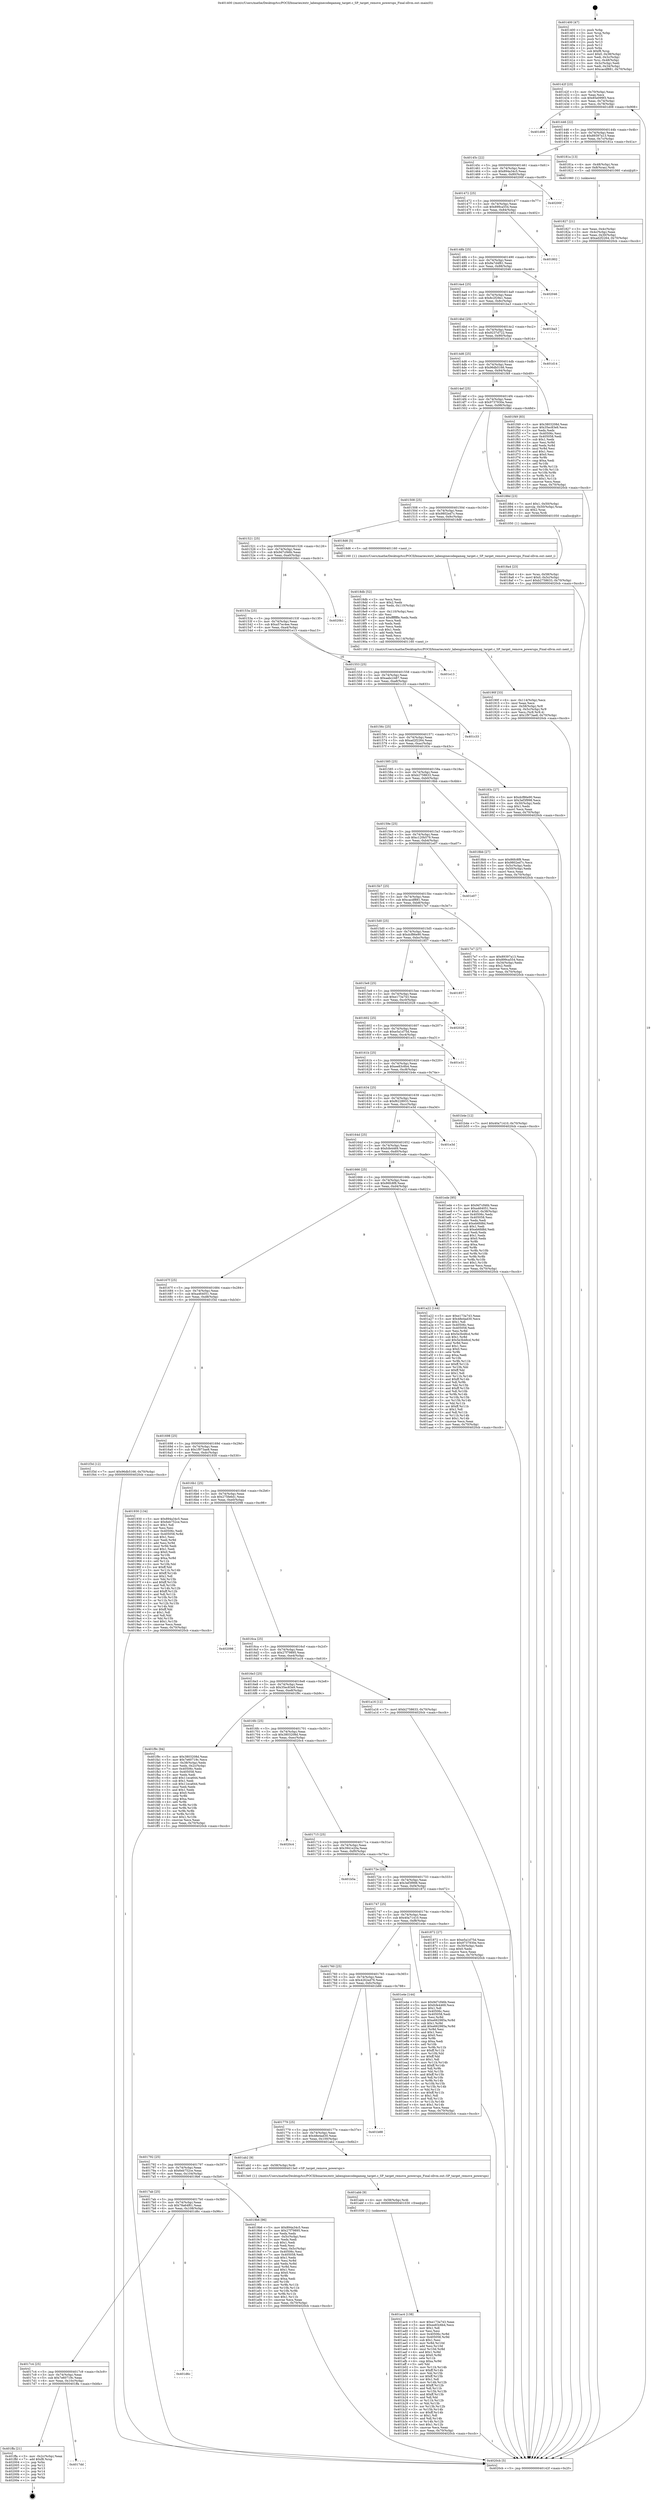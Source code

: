 digraph "0x401400" {
  label = "0x401400 (/mnt/c/Users/mathe/Desktop/tcc/POCII/binaries/extr_labenginecodegameg_target.c_SP_target_remove_powerups_Final-ollvm.out::main(0))"
  labelloc = "t"
  node[shape=record]

  Entry [label="",width=0.3,height=0.3,shape=circle,fillcolor=black,style=filled]
  "0x40142f" [label="{
     0x40142f [23]\l
     | [instrs]\l
     &nbsp;&nbsp;0x40142f \<+3\>: mov -0x70(%rbp),%eax\l
     &nbsp;&nbsp;0x401432 \<+2\>: mov %eax,%ecx\l
     &nbsp;&nbsp;0x401434 \<+6\>: sub $0x85e099f3,%ecx\l
     &nbsp;&nbsp;0x40143a \<+3\>: mov %eax,-0x74(%rbp)\l
     &nbsp;&nbsp;0x40143d \<+3\>: mov %ecx,-0x78(%rbp)\l
     &nbsp;&nbsp;0x401440 \<+6\>: je 0000000000401d08 \<main+0x908\>\l
  }"]
  "0x401d08" [label="{
     0x401d08\l
  }", style=dashed]
  "0x401446" [label="{
     0x401446 [22]\l
     | [instrs]\l
     &nbsp;&nbsp;0x401446 \<+5\>: jmp 000000000040144b \<main+0x4b\>\l
     &nbsp;&nbsp;0x40144b \<+3\>: mov -0x74(%rbp),%eax\l
     &nbsp;&nbsp;0x40144e \<+5\>: sub $0x89397a13,%eax\l
     &nbsp;&nbsp;0x401453 \<+3\>: mov %eax,-0x7c(%rbp)\l
     &nbsp;&nbsp;0x401456 \<+6\>: je 000000000040181a \<main+0x41a\>\l
  }"]
  Exit [label="",width=0.3,height=0.3,shape=circle,fillcolor=black,style=filled,peripheries=2]
  "0x40181a" [label="{
     0x40181a [13]\l
     | [instrs]\l
     &nbsp;&nbsp;0x40181a \<+4\>: mov -0x48(%rbp),%rax\l
     &nbsp;&nbsp;0x40181e \<+4\>: mov 0x8(%rax),%rdi\l
     &nbsp;&nbsp;0x401822 \<+5\>: call 0000000000401060 \<atoi@plt\>\l
     | [calls]\l
     &nbsp;&nbsp;0x401060 \{1\} (unknown)\l
  }"]
  "0x40145c" [label="{
     0x40145c [22]\l
     | [instrs]\l
     &nbsp;&nbsp;0x40145c \<+5\>: jmp 0000000000401461 \<main+0x61\>\l
     &nbsp;&nbsp;0x401461 \<+3\>: mov -0x74(%rbp),%eax\l
     &nbsp;&nbsp;0x401464 \<+5\>: sub $0x894a34c5,%eax\l
     &nbsp;&nbsp;0x401469 \<+3\>: mov %eax,-0x80(%rbp)\l
     &nbsp;&nbsp;0x40146c \<+6\>: je 000000000040200f \<main+0xc0f\>\l
  }"]
  "0x4017dd" [label="{
     0x4017dd\l
  }", style=dashed]
  "0x40200f" [label="{
     0x40200f\l
  }", style=dashed]
  "0x401472" [label="{
     0x401472 [25]\l
     | [instrs]\l
     &nbsp;&nbsp;0x401472 \<+5\>: jmp 0000000000401477 \<main+0x77\>\l
     &nbsp;&nbsp;0x401477 \<+3\>: mov -0x74(%rbp),%eax\l
     &nbsp;&nbsp;0x40147a \<+5\>: sub $0x899ca554,%eax\l
     &nbsp;&nbsp;0x40147f \<+6\>: mov %eax,-0x84(%rbp)\l
     &nbsp;&nbsp;0x401485 \<+6\>: je 0000000000401802 \<main+0x402\>\l
  }"]
  "0x401ffa" [label="{
     0x401ffa [21]\l
     | [instrs]\l
     &nbsp;&nbsp;0x401ffa \<+3\>: mov -0x2c(%rbp),%eax\l
     &nbsp;&nbsp;0x401ffd \<+7\>: add $0xf8,%rsp\l
     &nbsp;&nbsp;0x402004 \<+1\>: pop %rbx\l
     &nbsp;&nbsp;0x402005 \<+2\>: pop %r12\l
     &nbsp;&nbsp;0x402007 \<+2\>: pop %r13\l
     &nbsp;&nbsp;0x402009 \<+2\>: pop %r14\l
     &nbsp;&nbsp;0x40200b \<+2\>: pop %r15\l
     &nbsp;&nbsp;0x40200d \<+1\>: pop %rbp\l
     &nbsp;&nbsp;0x40200e \<+1\>: ret\l
  }"]
  "0x401802" [label="{
     0x401802\l
  }", style=dashed]
  "0x40148b" [label="{
     0x40148b [25]\l
     | [instrs]\l
     &nbsp;&nbsp;0x40148b \<+5\>: jmp 0000000000401490 \<main+0x90\>\l
     &nbsp;&nbsp;0x401490 \<+3\>: mov -0x74(%rbp),%eax\l
     &nbsp;&nbsp;0x401493 \<+5\>: sub $0x8a7d4f61,%eax\l
     &nbsp;&nbsp;0x401498 \<+6\>: mov %eax,-0x88(%rbp)\l
     &nbsp;&nbsp;0x40149e \<+6\>: je 0000000000402046 \<main+0xc46\>\l
  }"]
  "0x4017c4" [label="{
     0x4017c4 [25]\l
     | [instrs]\l
     &nbsp;&nbsp;0x4017c4 \<+5\>: jmp 00000000004017c9 \<main+0x3c9\>\l
     &nbsp;&nbsp;0x4017c9 \<+3\>: mov -0x74(%rbp),%eax\l
     &nbsp;&nbsp;0x4017cc \<+5\>: sub $0x7e60719c,%eax\l
     &nbsp;&nbsp;0x4017d1 \<+6\>: mov %eax,-0x10c(%rbp)\l
     &nbsp;&nbsp;0x4017d7 \<+6\>: je 0000000000401ffa \<main+0xbfa\>\l
  }"]
  "0x402046" [label="{
     0x402046\l
  }", style=dashed]
  "0x4014a4" [label="{
     0x4014a4 [25]\l
     | [instrs]\l
     &nbsp;&nbsp;0x4014a4 \<+5\>: jmp 00000000004014a9 \<main+0xa9\>\l
     &nbsp;&nbsp;0x4014a9 \<+3\>: mov -0x74(%rbp),%eax\l
     &nbsp;&nbsp;0x4014ac \<+5\>: sub $0x8c2f29e1,%eax\l
     &nbsp;&nbsp;0x4014b1 \<+6\>: mov %eax,-0x8c(%rbp)\l
     &nbsp;&nbsp;0x4014b7 \<+6\>: je 0000000000401ba3 \<main+0x7a3\>\l
  }"]
  "0x401d6c" [label="{
     0x401d6c\l
  }", style=dashed]
  "0x401ba3" [label="{
     0x401ba3\l
  }", style=dashed]
  "0x4014bd" [label="{
     0x4014bd [25]\l
     | [instrs]\l
     &nbsp;&nbsp;0x4014bd \<+5\>: jmp 00000000004014c2 \<main+0xc2\>\l
     &nbsp;&nbsp;0x4014c2 \<+3\>: mov -0x74(%rbp),%eax\l
     &nbsp;&nbsp;0x4014c5 \<+5\>: sub $0x9237d722,%eax\l
     &nbsp;&nbsp;0x4014ca \<+6\>: mov %eax,-0x90(%rbp)\l
     &nbsp;&nbsp;0x4014d0 \<+6\>: je 0000000000401d14 \<main+0x914\>\l
  }"]
  "0x401ac4" [label="{
     0x401ac4 [138]\l
     | [instrs]\l
     &nbsp;&nbsp;0x401ac4 \<+5\>: mov $0xe173a743,%eax\l
     &nbsp;&nbsp;0x401ac9 \<+5\>: mov $0xee83c6b4,%ecx\l
     &nbsp;&nbsp;0x401ace \<+2\>: mov $0x1,%dl\l
     &nbsp;&nbsp;0x401ad0 \<+2\>: xor %esi,%esi\l
     &nbsp;&nbsp;0x401ad2 \<+8\>: mov 0x40506c,%r8d\l
     &nbsp;&nbsp;0x401ada \<+8\>: mov 0x405058,%r9d\l
     &nbsp;&nbsp;0x401ae2 \<+3\>: sub $0x1,%esi\l
     &nbsp;&nbsp;0x401ae5 \<+3\>: mov %r8d,%r10d\l
     &nbsp;&nbsp;0x401ae8 \<+3\>: add %esi,%r10d\l
     &nbsp;&nbsp;0x401aeb \<+4\>: imul %r10d,%r8d\l
     &nbsp;&nbsp;0x401aef \<+4\>: and $0x1,%r8d\l
     &nbsp;&nbsp;0x401af3 \<+4\>: cmp $0x0,%r8d\l
     &nbsp;&nbsp;0x401af7 \<+4\>: sete %r11b\l
     &nbsp;&nbsp;0x401afb \<+4\>: cmp $0xa,%r9d\l
     &nbsp;&nbsp;0x401aff \<+3\>: setl %bl\l
     &nbsp;&nbsp;0x401b02 \<+3\>: mov %r11b,%r14b\l
     &nbsp;&nbsp;0x401b05 \<+4\>: xor $0xff,%r14b\l
     &nbsp;&nbsp;0x401b09 \<+3\>: mov %bl,%r15b\l
     &nbsp;&nbsp;0x401b0c \<+4\>: xor $0xff,%r15b\l
     &nbsp;&nbsp;0x401b10 \<+3\>: xor $0x1,%dl\l
     &nbsp;&nbsp;0x401b13 \<+3\>: mov %r14b,%r12b\l
     &nbsp;&nbsp;0x401b16 \<+4\>: and $0xff,%r12b\l
     &nbsp;&nbsp;0x401b1a \<+3\>: and %dl,%r11b\l
     &nbsp;&nbsp;0x401b1d \<+3\>: mov %r15b,%r13b\l
     &nbsp;&nbsp;0x401b20 \<+4\>: and $0xff,%r13b\l
     &nbsp;&nbsp;0x401b24 \<+2\>: and %dl,%bl\l
     &nbsp;&nbsp;0x401b26 \<+3\>: or %r11b,%r12b\l
     &nbsp;&nbsp;0x401b29 \<+3\>: or %bl,%r13b\l
     &nbsp;&nbsp;0x401b2c \<+3\>: xor %r13b,%r12b\l
     &nbsp;&nbsp;0x401b2f \<+3\>: or %r15b,%r14b\l
     &nbsp;&nbsp;0x401b32 \<+4\>: xor $0xff,%r14b\l
     &nbsp;&nbsp;0x401b36 \<+3\>: or $0x1,%dl\l
     &nbsp;&nbsp;0x401b39 \<+3\>: and %dl,%r14b\l
     &nbsp;&nbsp;0x401b3c \<+3\>: or %r14b,%r12b\l
     &nbsp;&nbsp;0x401b3f \<+4\>: test $0x1,%r12b\l
     &nbsp;&nbsp;0x401b43 \<+3\>: cmovne %ecx,%eax\l
     &nbsp;&nbsp;0x401b46 \<+3\>: mov %eax,-0x70(%rbp)\l
     &nbsp;&nbsp;0x401b49 \<+5\>: jmp 00000000004020cb \<main+0xccb\>\l
  }"]
  "0x401d14" [label="{
     0x401d14\l
  }", style=dashed]
  "0x4014d6" [label="{
     0x4014d6 [25]\l
     | [instrs]\l
     &nbsp;&nbsp;0x4014d6 \<+5\>: jmp 00000000004014db \<main+0xdb\>\l
     &nbsp;&nbsp;0x4014db \<+3\>: mov -0x74(%rbp),%eax\l
     &nbsp;&nbsp;0x4014de \<+5\>: sub $0x96db5166,%eax\l
     &nbsp;&nbsp;0x4014e3 \<+6\>: mov %eax,-0x94(%rbp)\l
     &nbsp;&nbsp;0x4014e9 \<+6\>: je 0000000000401f49 \<main+0xb49\>\l
  }"]
  "0x401abb" [label="{
     0x401abb [9]\l
     | [instrs]\l
     &nbsp;&nbsp;0x401abb \<+4\>: mov -0x58(%rbp),%rdi\l
     &nbsp;&nbsp;0x401abf \<+5\>: call 0000000000401030 \<free@plt\>\l
     | [calls]\l
     &nbsp;&nbsp;0x401030 \{1\} (unknown)\l
  }"]
  "0x401f49" [label="{
     0x401f49 [83]\l
     | [instrs]\l
     &nbsp;&nbsp;0x401f49 \<+5\>: mov $0x3803208d,%eax\l
     &nbsp;&nbsp;0x401f4e \<+5\>: mov $0x35ec83e9,%ecx\l
     &nbsp;&nbsp;0x401f53 \<+2\>: xor %edx,%edx\l
     &nbsp;&nbsp;0x401f55 \<+7\>: mov 0x40506c,%esi\l
     &nbsp;&nbsp;0x401f5c \<+7\>: mov 0x405058,%edi\l
     &nbsp;&nbsp;0x401f63 \<+3\>: sub $0x1,%edx\l
     &nbsp;&nbsp;0x401f66 \<+3\>: mov %esi,%r8d\l
     &nbsp;&nbsp;0x401f69 \<+3\>: add %edx,%r8d\l
     &nbsp;&nbsp;0x401f6c \<+4\>: imul %r8d,%esi\l
     &nbsp;&nbsp;0x401f70 \<+3\>: and $0x1,%esi\l
     &nbsp;&nbsp;0x401f73 \<+3\>: cmp $0x0,%esi\l
     &nbsp;&nbsp;0x401f76 \<+4\>: sete %r9b\l
     &nbsp;&nbsp;0x401f7a \<+3\>: cmp $0xa,%edi\l
     &nbsp;&nbsp;0x401f7d \<+4\>: setl %r10b\l
     &nbsp;&nbsp;0x401f81 \<+3\>: mov %r9b,%r11b\l
     &nbsp;&nbsp;0x401f84 \<+3\>: and %r10b,%r11b\l
     &nbsp;&nbsp;0x401f87 \<+3\>: xor %r10b,%r9b\l
     &nbsp;&nbsp;0x401f8a \<+3\>: or %r9b,%r11b\l
     &nbsp;&nbsp;0x401f8d \<+4\>: test $0x1,%r11b\l
     &nbsp;&nbsp;0x401f91 \<+3\>: cmovne %ecx,%eax\l
     &nbsp;&nbsp;0x401f94 \<+3\>: mov %eax,-0x70(%rbp)\l
     &nbsp;&nbsp;0x401f97 \<+5\>: jmp 00000000004020cb \<main+0xccb\>\l
  }"]
  "0x4014ef" [label="{
     0x4014ef [25]\l
     | [instrs]\l
     &nbsp;&nbsp;0x4014ef \<+5\>: jmp 00000000004014f4 \<main+0xf4\>\l
     &nbsp;&nbsp;0x4014f4 \<+3\>: mov -0x74(%rbp),%eax\l
     &nbsp;&nbsp;0x4014f7 \<+5\>: sub $0x9737930e,%eax\l
     &nbsp;&nbsp;0x4014fc \<+6\>: mov %eax,-0x98(%rbp)\l
     &nbsp;&nbsp;0x401502 \<+6\>: je 000000000040188d \<main+0x48d\>\l
  }"]
  "0x4017ab" [label="{
     0x4017ab [25]\l
     | [instrs]\l
     &nbsp;&nbsp;0x4017ab \<+5\>: jmp 00000000004017b0 \<main+0x3b0\>\l
     &nbsp;&nbsp;0x4017b0 \<+3\>: mov -0x74(%rbp),%eax\l
     &nbsp;&nbsp;0x4017b3 \<+5\>: sub $0x78a64f61,%eax\l
     &nbsp;&nbsp;0x4017b8 \<+6\>: mov %eax,-0x108(%rbp)\l
     &nbsp;&nbsp;0x4017be \<+6\>: je 0000000000401d6c \<main+0x96c\>\l
  }"]
  "0x40188d" [label="{
     0x40188d [23]\l
     | [instrs]\l
     &nbsp;&nbsp;0x40188d \<+7\>: movl $0x1,-0x50(%rbp)\l
     &nbsp;&nbsp;0x401894 \<+4\>: movslq -0x50(%rbp),%rax\l
     &nbsp;&nbsp;0x401898 \<+4\>: shl $0x2,%rax\l
     &nbsp;&nbsp;0x40189c \<+3\>: mov %rax,%rdi\l
     &nbsp;&nbsp;0x40189f \<+5\>: call 0000000000401050 \<malloc@plt\>\l
     | [calls]\l
     &nbsp;&nbsp;0x401050 \{1\} (unknown)\l
  }"]
  "0x401508" [label="{
     0x401508 [25]\l
     | [instrs]\l
     &nbsp;&nbsp;0x401508 \<+5\>: jmp 000000000040150d \<main+0x10d\>\l
     &nbsp;&nbsp;0x40150d \<+3\>: mov -0x74(%rbp),%eax\l
     &nbsp;&nbsp;0x401510 \<+5\>: sub $0x9802ed7c,%eax\l
     &nbsp;&nbsp;0x401515 \<+6\>: mov %eax,-0x9c(%rbp)\l
     &nbsp;&nbsp;0x40151b \<+6\>: je 00000000004018d6 \<main+0x4d6\>\l
  }"]
  "0x4019b6" [label="{
     0x4019b6 [96]\l
     | [instrs]\l
     &nbsp;&nbsp;0x4019b6 \<+5\>: mov $0x894a34c5,%eax\l
     &nbsp;&nbsp;0x4019bb \<+5\>: mov $0x27f79895,%ecx\l
     &nbsp;&nbsp;0x4019c0 \<+2\>: xor %edx,%edx\l
     &nbsp;&nbsp;0x4019c2 \<+3\>: mov -0x5c(%rbp),%esi\l
     &nbsp;&nbsp;0x4019c5 \<+2\>: mov %edx,%edi\l
     &nbsp;&nbsp;0x4019c7 \<+3\>: sub $0x1,%edi\l
     &nbsp;&nbsp;0x4019ca \<+2\>: sub %edi,%esi\l
     &nbsp;&nbsp;0x4019cc \<+3\>: mov %esi,-0x5c(%rbp)\l
     &nbsp;&nbsp;0x4019cf \<+7\>: mov 0x40506c,%esi\l
     &nbsp;&nbsp;0x4019d6 \<+7\>: mov 0x405058,%edi\l
     &nbsp;&nbsp;0x4019dd \<+3\>: sub $0x1,%edx\l
     &nbsp;&nbsp;0x4019e0 \<+3\>: mov %esi,%r8d\l
     &nbsp;&nbsp;0x4019e3 \<+3\>: add %edx,%r8d\l
     &nbsp;&nbsp;0x4019e6 \<+4\>: imul %r8d,%esi\l
     &nbsp;&nbsp;0x4019ea \<+3\>: and $0x1,%esi\l
     &nbsp;&nbsp;0x4019ed \<+3\>: cmp $0x0,%esi\l
     &nbsp;&nbsp;0x4019f0 \<+4\>: sete %r9b\l
     &nbsp;&nbsp;0x4019f4 \<+3\>: cmp $0xa,%edi\l
     &nbsp;&nbsp;0x4019f7 \<+4\>: setl %r10b\l
     &nbsp;&nbsp;0x4019fb \<+3\>: mov %r9b,%r11b\l
     &nbsp;&nbsp;0x4019fe \<+3\>: and %r10b,%r11b\l
     &nbsp;&nbsp;0x401a01 \<+3\>: xor %r10b,%r9b\l
     &nbsp;&nbsp;0x401a04 \<+3\>: or %r9b,%r11b\l
     &nbsp;&nbsp;0x401a07 \<+4\>: test $0x1,%r11b\l
     &nbsp;&nbsp;0x401a0b \<+3\>: cmovne %ecx,%eax\l
     &nbsp;&nbsp;0x401a0e \<+3\>: mov %eax,-0x70(%rbp)\l
     &nbsp;&nbsp;0x401a11 \<+5\>: jmp 00000000004020cb \<main+0xccb\>\l
  }"]
  "0x4018d6" [label="{
     0x4018d6 [5]\l
     | [instrs]\l
     &nbsp;&nbsp;0x4018d6 \<+5\>: call 0000000000401160 \<next_i\>\l
     | [calls]\l
     &nbsp;&nbsp;0x401160 \{1\} (/mnt/c/Users/mathe/Desktop/tcc/POCII/binaries/extr_labenginecodegameg_target.c_SP_target_remove_powerups_Final-ollvm.out::next_i)\l
  }"]
  "0x401521" [label="{
     0x401521 [25]\l
     | [instrs]\l
     &nbsp;&nbsp;0x401521 \<+5\>: jmp 0000000000401526 \<main+0x126\>\l
     &nbsp;&nbsp;0x401526 \<+3\>: mov -0x74(%rbp),%eax\l
     &nbsp;&nbsp;0x401529 \<+5\>: sub $0x9d7cf46b,%eax\l
     &nbsp;&nbsp;0x40152e \<+6\>: mov %eax,-0xa0(%rbp)\l
     &nbsp;&nbsp;0x401534 \<+6\>: je 00000000004020b1 \<main+0xcb1\>\l
  }"]
  "0x401792" [label="{
     0x401792 [25]\l
     | [instrs]\l
     &nbsp;&nbsp;0x401792 \<+5\>: jmp 0000000000401797 \<main+0x397\>\l
     &nbsp;&nbsp;0x401797 \<+3\>: mov -0x74(%rbp),%eax\l
     &nbsp;&nbsp;0x40179a \<+5\>: sub $0x6eb752ce,%eax\l
     &nbsp;&nbsp;0x40179f \<+6\>: mov %eax,-0x104(%rbp)\l
     &nbsp;&nbsp;0x4017a5 \<+6\>: je 00000000004019b6 \<main+0x5b6\>\l
  }"]
  "0x4020b1" [label="{
     0x4020b1\l
  }", style=dashed]
  "0x40153a" [label="{
     0x40153a [25]\l
     | [instrs]\l
     &nbsp;&nbsp;0x40153a \<+5\>: jmp 000000000040153f \<main+0x13f\>\l
     &nbsp;&nbsp;0x40153f \<+3\>: mov -0x74(%rbp),%eax\l
     &nbsp;&nbsp;0x401542 \<+5\>: sub $0xa57ec4ee,%eax\l
     &nbsp;&nbsp;0x401547 \<+6\>: mov %eax,-0xa4(%rbp)\l
     &nbsp;&nbsp;0x40154d \<+6\>: je 0000000000401e13 \<main+0xa13\>\l
  }"]
  "0x401ab2" [label="{
     0x401ab2 [9]\l
     | [instrs]\l
     &nbsp;&nbsp;0x401ab2 \<+4\>: mov -0x58(%rbp),%rdi\l
     &nbsp;&nbsp;0x401ab6 \<+5\>: call 00000000004013e0 \<SP_target_remove_powerups\>\l
     | [calls]\l
     &nbsp;&nbsp;0x4013e0 \{1\} (/mnt/c/Users/mathe/Desktop/tcc/POCII/binaries/extr_labenginecodegameg_target.c_SP_target_remove_powerups_Final-ollvm.out::SP_target_remove_powerups)\l
  }"]
  "0x401e13" [label="{
     0x401e13\l
  }", style=dashed]
  "0x401553" [label="{
     0x401553 [25]\l
     | [instrs]\l
     &nbsp;&nbsp;0x401553 \<+5\>: jmp 0000000000401558 \<main+0x158\>\l
     &nbsp;&nbsp;0x401558 \<+3\>: mov -0x74(%rbp),%eax\l
     &nbsp;&nbsp;0x40155b \<+5\>: sub $0xaabc2487,%eax\l
     &nbsp;&nbsp;0x401560 \<+6\>: mov %eax,-0xa8(%rbp)\l
     &nbsp;&nbsp;0x401566 \<+6\>: je 0000000000401c33 \<main+0x833\>\l
  }"]
  "0x401779" [label="{
     0x401779 [25]\l
     | [instrs]\l
     &nbsp;&nbsp;0x401779 \<+5\>: jmp 000000000040177e \<main+0x37e\>\l
     &nbsp;&nbsp;0x40177e \<+3\>: mov -0x74(%rbp),%eax\l
     &nbsp;&nbsp;0x401781 \<+5\>: sub $0x48e4ad30,%eax\l
     &nbsp;&nbsp;0x401786 \<+6\>: mov %eax,-0x100(%rbp)\l
     &nbsp;&nbsp;0x40178c \<+6\>: je 0000000000401ab2 \<main+0x6b2\>\l
  }"]
  "0x401c33" [label="{
     0x401c33\l
  }", style=dashed]
  "0x40156c" [label="{
     0x40156c [25]\l
     | [instrs]\l
     &nbsp;&nbsp;0x40156c \<+5\>: jmp 0000000000401571 \<main+0x171\>\l
     &nbsp;&nbsp;0x401571 \<+3\>: mov -0x74(%rbp),%eax\l
     &nbsp;&nbsp;0x401574 \<+5\>: sub $0xad2f2264,%eax\l
     &nbsp;&nbsp;0x401579 \<+6\>: mov %eax,-0xac(%rbp)\l
     &nbsp;&nbsp;0x40157f \<+6\>: je 000000000040183c \<main+0x43c\>\l
  }"]
  "0x401b88" [label="{
     0x401b88\l
  }", style=dashed]
  "0x40183c" [label="{
     0x40183c [27]\l
     | [instrs]\l
     &nbsp;&nbsp;0x40183c \<+5\>: mov $0xdcf86e90,%eax\l
     &nbsp;&nbsp;0x401841 \<+5\>: mov $0x3ef3f998,%ecx\l
     &nbsp;&nbsp;0x401846 \<+3\>: mov -0x30(%rbp),%edx\l
     &nbsp;&nbsp;0x401849 \<+3\>: cmp $0x1,%edx\l
     &nbsp;&nbsp;0x40184c \<+3\>: cmovl %ecx,%eax\l
     &nbsp;&nbsp;0x40184f \<+3\>: mov %eax,-0x70(%rbp)\l
     &nbsp;&nbsp;0x401852 \<+5\>: jmp 00000000004020cb \<main+0xccb\>\l
  }"]
  "0x401585" [label="{
     0x401585 [25]\l
     | [instrs]\l
     &nbsp;&nbsp;0x401585 \<+5\>: jmp 000000000040158a \<main+0x18a\>\l
     &nbsp;&nbsp;0x40158a \<+3\>: mov -0x74(%rbp),%eax\l
     &nbsp;&nbsp;0x40158d \<+5\>: sub $0xb2758633,%eax\l
     &nbsp;&nbsp;0x401592 \<+6\>: mov %eax,-0xb0(%rbp)\l
     &nbsp;&nbsp;0x401598 \<+6\>: je 00000000004018bb \<main+0x4bb\>\l
  }"]
  "0x401760" [label="{
     0x401760 [25]\l
     | [instrs]\l
     &nbsp;&nbsp;0x401760 \<+5\>: jmp 0000000000401765 \<main+0x365\>\l
     &nbsp;&nbsp;0x401765 \<+3\>: mov -0x74(%rbp),%eax\l
     &nbsp;&nbsp;0x401768 \<+5\>: sub $0x4262ed76,%eax\l
     &nbsp;&nbsp;0x40176d \<+6\>: mov %eax,-0xfc(%rbp)\l
     &nbsp;&nbsp;0x401773 \<+6\>: je 0000000000401b88 \<main+0x788\>\l
  }"]
  "0x4018bb" [label="{
     0x4018bb [27]\l
     | [instrs]\l
     &nbsp;&nbsp;0x4018bb \<+5\>: mov $0x86fc8f8,%eax\l
     &nbsp;&nbsp;0x4018c0 \<+5\>: mov $0x9802ed7c,%ecx\l
     &nbsp;&nbsp;0x4018c5 \<+3\>: mov -0x5c(%rbp),%edx\l
     &nbsp;&nbsp;0x4018c8 \<+3\>: cmp -0x50(%rbp),%edx\l
     &nbsp;&nbsp;0x4018cb \<+3\>: cmovl %ecx,%eax\l
     &nbsp;&nbsp;0x4018ce \<+3\>: mov %eax,-0x70(%rbp)\l
     &nbsp;&nbsp;0x4018d1 \<+5\>: jmp 00000000004020cb \<main+0xccb\>\l
  }"]
  "0x40159e" [label="{
     0x40159e [25]\l
     | [instrs]\l
     &nbsp;&nbsp;0x40159e \<+5\>: jmp 00000000004015a3 \<main+0x1a3\>\l
     &nbsp;&nbsp;0x4015a3 \<+3\>: mov -0x74(%rbp),%eax\l
     &nbsp;&nbsp;0x4015a6 \<+5\>: sub $0xc120b579,%eax\l
     &nbsp;&nbsp;0x4015ab \<+6\>: mov %eax,-0xb4(%rbp)\l
     &nbsp;&nbsp;0x4015b1 \<+6\>: je 0000000000401e07 \<main+0xa07\>\l
  }"]
  "0x401e4e" [label="{
     0x401e4e [144]\l
     | [instrs]\l
     &nbsp;&nbsp;0x401e4e \<+5\>: mov $0x9d7cf46b,%eax\l
     &nbsp;&nbsp;0x401e53 \<+5\>: mov $0xfcfe4469,%ecx\l
     &nbsp;&nbsp;0x401e58 \<+2\>: mov $0x1,%dl\l
     &nbsp;&nbsp;0x401e5a \<+7\>: mov 0x40506c,%esi\l
     &nbsp;&nbsp;0x401e61 \<+7\>: mov 0x405058,%edi\l
     &nbsp;&nbsp;0x401e68 \<+3\>: mov %esi,%r8d\l
     &nbsp;&nbsp;0x401e6b \<+7\>: sub $0xe662985a,%r8d\l
     &nbsp;&nbsp;0x401e72 \<+4\>: sub $0x1,%r8d\l
     &nbsp;&nbsp;0x401e76 \<+7\>: add $0xe662985a,%r8d\l
     &nbsp;&nbsp;0x401e7d \<+4\>: imul %r8d,%esi\l
     &nbsp;&nbsp;0x401e81 \<+3\>: and $0x1,%esi\l
     &nbsp;&nbsp;0x401e84 \<+3\>: cmp $0x0,%esi\l
     &nbsp;&nbsp;0x401e87 \<+4\>: sete %r9b\l
     &nbsp;&nbsp;0x401e8b \<+3\>: cmp $0xa,%edi\l
     &nbsp;&nbsp;0x401e8e \<+4\>: setl %r10b\l
     &nbsp;&nbsp;0x401e92 \<+3\>: mov %r9b,%r11b\l
     &nbsp;&nbsp;0x401e95 \<+4\>: xor $0xff,%r11b\l
     &nbsp;&nbsp;0x401e99 \<+3\>: mov %r10b,%bl\l
     &nbsp;&nbsp;0x401e9c \<+3\>: xor $0xff,%bl\l
     &nbsp;&nbsp;0x401e9f \<+3\>: xor $0x1,%dl\l
     &nbsp;&nbsp;0x401ea2 \<+3\>: mov %r11b,%r14b\l
     &nbsp;&nbsp;0x401ea5 \<+4\>: and $0xff,%r14b\l
     &nbsp;&nbsp;0x401ea9 \<+3\>: and %dl,%r9b\l
     &nbsp;&nbsp;0x401eac \<+3\>: mov %bl,%r15b\l
     &nbsp;&nbsp;0x401eaf \<+4\>: and $0xff,%r15b\l
     &nbsp;&nbsp;0x401eb3 \<+3\>: and %dl,%r10b\l
     &nbsp;&nbsp;0x401eb6 \<+3\>: or %r9b,%r14b\l
     &nbsp;&nbsp;0x401eb9 \<+3\>: or %r10b,%r15b\l
     &nbsp;&nbsp;0x401ebc \<+3\>: xor %r15b,%r14b\l
     &nbsp;&nbsp;0x401ebf \<+3\>: or %bl,%r11b\l
     &nbsp;&nbsp;0x401ec2 \<+4\>: xor $0xff,%r11b\l
     &nbsp;&nbsp;0x401ec6 \<+3\>: or $0x1,%dl\l
     &nbsp;&nbsp;0x401ec9 \<+3\>: and %dl,%r11b\l
     &nbsp;&nbsp;0x401ecc \<+3\>: or %r11b,%r14b\l
     &nbsp;&nbsp;0x401ecf \<+4\>: test $0x1,%r14b\l
     &nbsp;&nbsp;0x401ed3 \<+3\>: cmovne %ecx,%eax\l
     &nbsp;&nbsp;0x401ed6 \<+3\>: mov %eax,-0x70(%rbp)\l
     &nbsp;&nbsp;0x401ed9 \<+5\>: jmp 00000000004020cb \<main+0xccb\>\l
  }"]
  "0x401e07" [label="{
     0x401e07\l
  }", style=dashed]
  "0x4015b7" [label="{
     0x4015b7 [25]\l
     | [instrs]\l
     &nbsp;&nbsp;0x4015b7 \<+5\>: jmp 00000000004015bc \<main+0x1bc\>\l
     &nbsp;&nbsp;0x4015bc \<+3\>: mov -0x74(%rbp),%eax\l
     &nbsp;&nbsp;0x4015bf \<+5\>: sub $0xcacdf881,%eax\l
     &nbsp;&nbsp;0x4015c4 \<+6\>: mov %eax,-0xb8(%rbp)\l
     &nbsp;&nbsp;0x4015ca \<+6\>: je 00000000004017e7 \<main+0x3e7\>\l
  }"]
  "0x40190f" [label="{
     0x40190f [33]\l
     | [instrs]\l
     &nbsp;&nbsp;0x40190f \<+6\>: mov -0x114(%rbp),%ecx\l
     &nbsp;&nbsp;0x401915 \<+3\>: imul %eax,%ecx\l
     &nbsp;&nbsp;0x401918 \<+4\>: mov -0x58(%rbp),%r8\l
     &nbsp;&nbsp;0x40191c \<+4\>: movslq -0x5c(%rbp),%r9\l
     &nbsp;&nbsp;0x401920 \<+4\>: mov %ecx,(%r8,%r9,4)\l
     &nbsp;&nbsp;0x401924 \<+7\>: movl $0x1f973ae8,-0x70(%rbp)\l
     &nbsp;&nbsp;0x40192b \<+5\>: jmp 00000000004020cb \<main+0xccb\>\l
  }"]
  "0x4017e7" [label="{
     0x4017e7 [27]\l
     | [instrs]\l
     &nbsp;&nbsp;0x4017e7 \<+5\>: mov $0x89397a13,%eax\l
     &nbsp;&nbsp;0x4017ec \<+5\>: mov $0x899ca554,%ecx\l
     &nbsp;&nbsp;0x4017f1 \<+3\>: mov -0x34(%rbp),%edx\l
     &nbsp;&nbsp;0x4017f4 \<+3\>: cmp $0x2,%edx\l
     &nbsp;&nbsp;0x4017f7 \<+3\>: cmovne %ecx,%eax\l
     &nbsp;&nbsp;0x4017fa \<+3\>: mov %eax,-0x70(%rbp)\l
     &nbsp;&nbsp;0x4017fd \<+5\>: jmp 00000000004020cb \<main+0xccb\>\l
  }"]
  "0x4015d0" [label="{
     0x4015d0 [25]\l
     | [instrs]\l
     &nbsp;&nbsp;0x4015d0 \<+5\>: jmp 00000000004015d5 \<main+0x1d5\>\l
     &nbsp;&nbsp;0x4015d5 \<+3\>: mov -0x74(%rbp),%eax\l
     &nbsp;&nbsp;0x4015d8 \<+5\>: sub $0xdcf86e90,%eax\l
     &nbsp;&nbsp;0x4015dd \<+6\>: mov %eax,-0xbc(%rbp)\l
     &nbsp;&nbsp;0x4015e3 \<+6\>: je 0000000000401857 \<main+0x457\>\l
  }"]
  "0x4020cb" [label="{
     0x4020cb [5]\l
     | [instrs]\l
     &nbsp;&nbsp;0x4020cb \<+5\>: jmp 000000000040142f \<main+0x2f\>\l
  }"]
  "0x401400" [label="{
     0x401400 [47]\l
     | [instrs]\l
     &nbsp;&nbsp;0x401400 \<+1\>: push %rbp\l
     &nbsp;&nbsp;0x401401 \<+3\>: mov %rsp,%rbp\l
     &nbsp;&nbsp;0x401404 \<+2\>: push %r15\l
     &nbsp;&nbsp;0x401406 \<+2\>: push %r14\l
     &nbsp;&nbsp;0x401408 \<+2\>: push %r13\l
     &nbsp;&nbsp;0x40140a \<+2\>: push %r12\l
     &nbsp;&nbsp;0x40140c \<+1\>: push %rbx\l
     &nbsp;&nbsp;0x40140d \<+7\>: sub $0xf8,%rsp\l
     &nbsp;&nbsp;0x401414 \<+7\>: movl $0x0,-0x38(%rbp)\l
     &nbsp;&nbsp;0x40141b \<+3\>: mov %edi,-0x3c(%rbp)\l
     &nbsp;&nbsp;0x40141e \<+4\>: mov %rsi,-0x48(%rbp)\l
     &nbsp;&nbsp;0x401422 \<+3\>: mov -0x3c(%rbp),%edi\l
     &nbsp;&nbsp;0x401425 \<+3\>: mov %edi,-0x34(%rbp)\l
     &nbsp;&nbsp;0x401428 \<+7\>: movl $0xcacdf881,-0x70(%rbp)\l
  }"]
  "0x401827" [label="{
     0x401827 [21]\l
     | [instrs]\l
     &nbsp;&nbsp;0x401827 \<+3\>: mov %eax,-0x4c(%rbp)\l
     &nbsp;&nbsp;0x40182a \<+3\>: mov -0x4c(%rbp),%eax\l
     &nbsp;&nbsp;0x40182d \<+3\>: mov %eax,-0x30(%rbp)\l
     &nbsp;&nbsp;0x401830 \<+7\>: movl $0xad2f2264,-0x70(%rbp)\l
     &nbsp;&nbsp;0x401837 \<+5\>: jmp 00000000004020cb \<main+0xccb\>\l
  }"]
  "0x4018db" [label="{
     0x4018db [52]\l
     | [instrs]\l
     &nbsp;&nbsp;0x4018db \<+2\>: xor %ecx,%ecx\l
     &nbsp;&nbsp;0x4018dd \<+5\>: mov $0x2,%edx\l
     &nbsp;&nbsp;0x4018e2 \<+6\>: mov %edx,-0x110(%rbp)\l
     &nbsp;&nbsp;0x4018e8 \<+1\>: cltd\l
     &nbsp;&nbsp;0x4018e9 \<+6\>: mov -0x110(%rbp),%esi\l
     &nbsp;&nbsp;0x4018ef \<+2\>: idiv %esi\l
     &nbsp;&nbsp;0x4018f1 \<+6\>: imul $0xfffffffe,%edx,%edx\l
     &nbsp;&nbsp;0x4018f7 \<+2\>: mov %ecx,%edi\l
     &nbsp;&nbsp;0x4018f9 \<+2\>: sub %edx,%edi\l
     &nbsp;&nbsp;0x4018fb \<+2\>: mov %ecx,%edx\l
     &nbsp;&nbsp;0x4018fd \<+3\>: sub $0x1,%edx\l
     &nbsp;&nbsp;0x401900 \<+2\>: add %edx,%edi\l
     &nbsp;&nbsp;0x401902 \<+2\>: sub %edi,%ecx\l
     &nbsp;&nbsp;0x401904 \<+6\>: mov %ecx,-0x114(%rbp)\l
     &nbsp;&nbsp;0x40190a \<+5\>: call 0000000000401160 \<next_i\>\l
     | [calls]\l
     &nbsp;&nbsp;0x401160 \{1\} (/mnt/c/Users/mathe/Desktop/tcc/POCII/binaries/extr_labenginecodegameg_target.c_SP_target_remove_powerups_Final-ollvm.out::next_i)\l
  }"]
  "0x401857" [label="{
     0x401857\l
  }", style=dashed]
  "0x4015e9" [label="{
     0x4015e9 [25]\l
     | [instrs]\l
     &nbsp;&nbsp;0x4015e9 \<+5\>: jmp 00000000004015ee \<main+0x1ee\>\l
     &nbsp;&nbsp;0x4015ee \<+3\>: mov -0x74(%rbp),%eax\l
     &nbsp;&nbsp;0x4015f1 \<+5\>: sub $0xe173a743,%eax\l
     &nbsp;&nbsp;0x4015f6 \<+6\>: mov %eax,-0xc0(%rbp)\l
     &nbsp;&nbsp;0x4015fc \<+6\>: je 0000000000402028 \<main+0xc28\>\l
  }"]
  "0x4018a4" [label="{
     0x4018a4 [23]\l
     | [instrs]\l
     &nbsp;&nbsp;0x4018a4 \<+4\>: mov %rax,-0x58(%rbp)\l
     &nbsp;&nbsp;0x4018a8 \<+7\>: movl $0x0,-0x5c(%rbp)\l
     &nbsp;&nbsp;0x4018af \<+7\>: movl $0xb2758633,-0x70(%rbp)\l
     &nbsp;&nbsp;0x4018b6 \<+5\>: jmp 00000000004020cb \<main+0xccb\>\l
  }"]
  "0x402028" [label="{
     0x402028\l
  }", style=dashed]
  "0x401602" [label="{
     0x401602 [25]\l
     | [instrs]\l
     &nbsp;&nbsp;0x401602 \<+5\>: jmp 0000000000401607 \<main+0x207\>\l
     &nbsp;&nbsp;0x401607 \<+3\>: mov -0x74(%rbp),%eax\l
     &nbsp;&nbsp;0x40160a \<+5\>: sub $0xe5a1d75d,%eax\l
     &nbsp;&nbsp;0x40160f \<+6\>: mov %eax,-0xc4(%rbp)\l
     &nbsp;&nbsp;0x401615 \<+6\>: je 0000000000401e31 \<main+0xa31\>\l
  }"]
  "0x401747" [label="{
     0x401747 [25]\l
     | [instrs]\l
     &nbsp;&nbsp;0x401747 \<+5\>: jmp 000000000040174c \<main+0x34c\>\l
     &nbsp;&nbsp;0x40174c \<+3\>: mov -0x74(%rbp),%eax\l
     &nbsp;&nbsp;0x40174f \<+5\>: sub $0x40a71410,%eax\l
     &nbsp;&nbsp;0x401754 \<+6\>: mov %eax,-0xf8(%rbp)\l
     &nbsp;&nbsp;0x40175a \<+6\>: je 0000000000401e4e \<main+0xa4e\>\l
  }"]
  "0x401e31" [label="{
     0x401e31\l
  }", style=dashed]
  "0x40161b" [label="{
     0x40161b [25]\l
     | [instrs]\l
     &nbsp;&nbsp;0x40161b \<+5\>: jmp 0000000000401620 \<main+0x220\>\l
     &nbsp;&nbsp;0x401620 \<+3\>: mov -0x74(%rbp),%eax\l
     &nbsp;&nbsp;0x401623 \<+5\>: sub $0xee83c6b4,%eax\l
     &nbsp;&nbsp;0x401628 \<+6\>: mov %eax,-0xc8(%rbp)\l
     &nbsp;&nbsp;0x40162e \<+6\>: je 0000000000401b4e \<main+0x74e\>\l
  }"]
  "0x401872" [label="{
     0x401872 [27]\l
     | [instrs]\l
     &nbsp;&nbsp;0x401872 \<+5\>: mov $0xe5a1d75d,%eax\l
     &nbsp;&nbsp;0x401877 \<+5\>: mov $0x9737930e,%ecx\l
     &nbsp;&nbsp;0x40187c \<+3\>: mov -0x30(%rbp),%edx\l
     &nbsp;&nbsp;0x40187f \<+3\>: cmp $0x0,%edx\l
     &nbsp;&nbsp;0x401882 \<+3\>: cmove %ecx,%eax\l
     &nbsp;&nbsp;0x401885 \<+3\>: mov %eax,-0x70(%rbp)\l
     &nbsp;&nbsp;0x401888 \<+5\>: jmp 00000000004020cb \<main+0xccb\>\l
  }"]
  "0x401b4e" [label="{
     0x401b4e [12]\l
     | [instrs]\l
     &nbsp;&nbsp;0x401b4e \<+7\>: movl $0x40a71410,-0x70(%rbp)\l
     &nbsp;&nbsp;0x401b55 \<+5\>: jmp 00000000004020cb \<main+0xccb\>\l
  }"]
  "0x401634" [label="{
     0x401634 [25]\l
     | [instrs]\l
     &nbsp;&nbsp;0x401634 \<+5\>: jmp 0000000000401639 \<main+0x239\>\l
     &nbsp;&nbsp;0x401639 \<+3\>: mov -0x74(%rbp),%eax\l
     &nbsp;&nbsp;0x40163c \<+5\>: sub $0xf6228933,%eax\l
     &nbsp;&nbsp;0x401641 \<+6\>: mov %eax,-0xcc(%rbp)\l
     &nbsp;&nbsp;0x401647 \<+6\>: je 0000000000401e3d \<main+0xa3d\>\l
  }"]
  "0x40172e" [label="{
     0x40172e [25]\l
     | [instrs]\l
     &nbsp;&nbsp;0x40172e \<+5\>: jmp 0000000000401733 \<main+0x333\>\l
     &nbsp;&nbsp;0x401733 \<+3\>: mov -0x74(%rbp),%eax\l
     &nbsp;&nbsp;0x401736 \<+5\>: sub $0x3ef3f998,%eax\l
     &nbsp;&nbsp;0x40173b \<+6\>: mov %eax,-0xf4(%rbp)\l
     &nbsp;&nbsp;0x401741 \<+6\>: je 0000000000401872 \<main+0x472\>\l
  }"]
  "0x401e3d" [label="{
     0x401e3d\l
  }", style=dashed]
  "0x40164d" [label="{
     0x40164d [25]\l
     | [instrs]\l
     &nbsp;&nbsp;0x40164d \<+5\>: jmp 0000000000401652 \<main+0x252\>\l
     &nbsp;&nbsp;0x401652 \<+3\>: mov -0x74(%rbp),%eax\l
     &nbsp;&nbsp;0x401655 \<+5\>: sub $0xfcfe4469,%eax\l
     &nbsp;&nbsp;0x40165a \<+6\>: mov %eax,-0xd0(%rbp)\l
     &nbsp;&nbsp;0x401660 \<+6\>: je 0000000000401ede \<main+0xade\>\l
  }"]
  "0x401b5a" [label="{
     0x401b5a\l
  }", style=dashed]
  "0x401ede" [label="{
     0x401ede [95]\l
     | [instrs]\l
     &nbsp;&nbsp;0x401ede \<+5\>: mov $0x9d7cf46b,%eax\l
     &nbsp;&nbsp;0x401ee3 \<+5\>: mov $0xa464051,%ecx\l
     &nbsp;&nbsp;0x401ee8 \<+7\>: movl $0x0,-0x38(%rbp)\l
     &nbsp;&nbsp;0x401eef \<+7\>: mov 0x40506c,%edx\l
     &nbsp;&nbsp;0x401ef6 \<+7\>: mov 0x405058,%esi\l
     &nbsp;&nbsp;0x401efd \<+2\>: mov %edx,%edi\l
     &nbsp;&nbsp;0x401eff \<+6\>: add $0xeb6fd8d,%edi\l
     &nbsp;&nbsp;0x401f05 \<+3\>: sub $0x1,%edi\l
     &nbsp;&nbsp;0x401f08 \<+6\>: sub $0xeb6fd8d,%edi\l
     &nbsp;&nbsp;0x401f0e \<+3\>: imul %edi,%edx\l
     &nbsp;&nbsp;0x401f11 \<+3\>: and $0x1,%edx\l
     &nbsp;&nbsp;0x401f14 \<+3\>: cmp $0x0,%edx\l
     &nbsp;&nbsp;0x401f17 \<+4\>: sete %r8b\l
     &nbsp;&nbsp;0x401f1b \<+3\>: cmp $0xa,%esi\l
     &nbsp;&nbsp;0x401f1e \<+4\>: setl %r9b\l
     &nbsp;&nbsp;0x401f22 \<+3\>: mov %r8b,%r10b\l
     &nbsp;&nbsp;0x401f25 \<+3\>: and %r9b,%r10b\l
     &nbsp;&nbsp;0x401f28 \<+3\>: xor %r9b,%r8b\l
     &nbsp;&nbsp;0x401f2b \<+3\>: or %r8b,%r10b\l
     &nbsp;&nbsp;0x401f2e \<+4\>: test $0x1,%r10b\l
     &nbsp;&nbsp;0x401f32 \<+3\>: cmovne %ecx,%eax\l
     &nbsp;&nbsp;0x401f35 \<+3\>: mov %eax,-0x70(%rbp)\l
     &nbsp;&nbsp;0x401f38 \<+5\>: jmp 00000000004020cb \<main+0xccb\>\l
  }"]
  "0x401666" [label="{
     0x401666 [25]\l
     | [instrs]\l
     &nbsp;&nbsp;0x401666 \<+5\>: jmp 000000000040166b \<main+0x26b\>\l
     &nbsp;&nbsp;0x40166b \<+3\>: mov -0x74(%rbp),%eax\l
     &nbsp;&nbsp;0x40166e \<+5\>: sub $0x86fc8f8,%eax\l
     &nbsp;&nbsp;0x401673 \<+6\>: mov %eax,-0xd4(%rbp)\l
     &nbsp;&nbsp;0x401679 \<+6\>: je 0000000000401a22 \<main+0x622\>\l
  }"]
  "0x401715" [label="{
     0x401715 [25]\l
     | [instrs]\l
     &nbsp;&nbsp;0x401715 \<+5\>: jmp 000000000040171a \<main+0x31a\>\l
     &nbsp;&nbsp;0x40171a \<+3\>: mov -0x74(%rbp),%eax\l
     &nbsp;&nbsp;0x40171d \<+5\>: sub $0x3941e20a,%eax\l
     &nbsp;&nbsp;0x401722 \<+6\>: mov %eax,-0xf0(%rbp)\l
     &nbsp;&nbsp;0x401728 \<+6\>: je 0000000000401b5a \<main+0x75a\>\l
  }"]
  "0x401a22" [label="{
     0x401a22 [144]\l
     | [instrs]\l
     &nbsp;&nbsp;0x401a22 \<+5\>: mov $0xe173a743,%eax\l
     &nbsp;&nbsp;0x401a27 \<+5\>: mov $0x48e4ad30,%ecx\l
     &nbsp;&nbsp;0x401a2c \<+2\>: mov $0x1,%dl\l
     &nbsp;&nbsp;0x401a2e \<+7\>: mov 0x40506c,%esi\l
     &nbsp;&nbsp;0x401a35 \<+7\>: mov 0x405058,%edi\l
     &nbsp;&nbsp;0x401a3c \<+3\>: mov %esi,%r8d\l
     &nbsp;&nbsp;0x401a3f \<+7\>: sub $0x5e3b48cd,%r8d\l
     &nbsp;&nbsp;0x401a46 \<+4\>: sub $0x1,%r8d\l
     &nbsp;&nbsp;0x401a4a \<+7\>: add $0x5e3b48cd,%r8d\l
     &nbsp;&nbsp;0x401a51 \<+4\>: imul %r8d,%esi\l
     &nbsp;&nbsp;0x401a55 \<+3\>: and $0x1,%esi\l
     &nbsp;&nbsp;0x401a58 \<+3\>: cmp $0x0,%esi\l
     &nbsp;&nbsp;0x401a5b \<+4\>: sete %r9b\l
     &nbsp;&nbsp;0x401a5f \<+3\>: cmp $0xa,%edi\l
     &nbsp;&nbsp;0x401a62 \<+4\>: setl %r10b\l
     &nbsp;&nbsp;0x401a66 \<+3\>: mov %r9b,%r11b\l
     &nbsp;&nbsp;0x401a69 \<+4\>: xor $0xff,%r11b\l
     &nbsp;&nbsp;0x401a6d \<+3\>: mov %r10b,%bl\l
     &nbsp;&nbsp;0x401a70 \<+3\>: xor $0xff,%bl\l
     &nbsp;&nbsp;0x401a73 \<+3\>: xor $0x1,%dl\l
     &nbsp;&nbsp;0x401a76 \<+3\>: mov %r11b,%r14b\l
     &nbsp;&nbsp;0x401a79 \<+4\>: and $0xff,%r14b\l
     &nbsp;&nbsp;0x401a7d \<+3\>: and %dl,%r9b\l
     &nbsp;&nbsp;0x401a80 \<+3\>: mov %bl,%r15b\l
     &nbsp;&nbsp;0x401a83 \<+4\>: and $0xff,%r15b\l
     &nbsp;&nbsp;0x401a87 \<+3\>: and %dl,%r10b\l
     &nbsp;&nbsp;0x401a8a \<+3\>: or %r9b,%r14b\l
     &nbsp;&nbsp;0x401a8d \<+3\>: or %r10b,%r15b\l
     &nbsp;&nbsp;0x401a90 \<+3\>: xor %r15b,%r14b\l
     &nbsp;&nbsp;0x401a93 \<+3\>: or %bl,%r11b\l
     &nbsp;&nbsp;0x401a96 \<+4\>: xor $0xff,%r11b\l
     &nbsp;&nbsp;0x401a9a \<+3\>: or $0x1,%dl\l
     &nbsp;&nbsp;0x401a9d \<+3\>: and %dl,%r11b\l
     &nbsp;&nbsp;0x401aa0 \<+3\>: or %r11b,%r14b\l
     &nbsp;&nbsp;0x401aa3 \<+4\>: test $0x1,%r14b\l
     &nbsp;&nbsp;0x401aa7 \<+3\>: cmovne %ecx,%eax\l
     &nbsp;&nbsp;0x401aaa \<+3\>: mov %eax,-0x70(%rbp)\l
     &nbsp;&nbsp;0x401aad \<+5\>: jmp 00000000004020cb \<main+0xccb\>\l
  }"]
  "0x40167f" [label="{
     0x40167f [25]\l
     | [instrs]\l
     &nbsp;&nbsp;0x40167f \<+5\>: jmp 0000000000401684 \<main+0x284\>\l
     &nbsp;&nbsp;0x401684 \<+3\>: mov -0x74(%rbp),%eax\l
     &nbsp;&nbsp;0x401687 \<+5\>: sub $0xa464051,%eax\l
     &nbsp;&nbsp;0x40168c \<+6\>: mov %eax,-0xd8(%rbp)\l
     &nbsp;&nbsp;0x401692 \<+6\>: je 0000000000401f3d \<main+0xb3d\>\l
  }"]
  "0x4020c4" [label="{
     0x4020c4\l
  }", style=dashed]
  "0x401f3d" [label="{
     0x401f3d [12]\l
     | [instrs]\l
     &nbsp;&nbsp;0x401f3d \<+7\>: movl $0x96db5166,-0x70(%rbp)\l
     &nbsp;&nbsp;0x401f44 \<+5\>: jmp 00000000004020cb \<main+0xccb\>\l
  }"]
  "0x401698" [label="{
     0x401698 [25]\l
     | [instrs]\l
     &nbsp;&nbsp;0x401698 \<+5\>: jmp 000000000040169d \<main+0x29d\>\l
     &nbsp;&nbsp;0x40169d \<+3\>: mov -0x74(%rbp),%eax\l
     &nbsp;&nbsp;0x4016a0 \<+5\>: sub $0x1f973ae8,%eax\l
     &nbsp;&nbsp;0x4016a5 \<+6\>: mov %eax,-0xdc(%rbp)\l
     &nbsp;&nbsp;0x4016ab \<+6\>: je 0000000000401930 \<main+0x530\>\l
  }"]
  "0x4016fc" [label="{
     0x4016fc [25]\l
     | [instrs]\l
     &nbsp;&nbsp;0x4016fc \<+5\>: jmp 0000000000401701 \<main+0x301\>\l
     &nbsp;&nbsp;0x401701 \<+3\>: mov -0x74(%rbp),%eax\l
     &nbsp;&nbsp;0x401704 \<+5\>: sub $0x3803208d,%eax\l
     &nbsp;&nbsp;0x401709 \<+6\>: mov %eax,-0xec(%rbp)\l
     &nbsp;&nbsp;0x40170f \<+6\>: je 00000000004020c4 \<main+0xcc4\>\l
  }"]
  "0x401930" [label="{
     0x401930 [134]\l
     | [instrs]\l
     &nbsp;&nbsp;0x401930 \<+5\>: mov $0x894a34c5,%eax\l
     &nbsp;&nbsp;0x401935 \<+5\>: mov $0x6eb752ce,%ecx\l
     &nbsp;&nbsp;0x40193a \<+2\>: mov $0x1,%dl\l
     &nbsp;&nbsp;0x40193c \<+2\>: xor %esi,%esi\l
     &nbsp;&nbsp;0x40193e \<+7\>: mov 0x40506c,%edi\l
     &nbsp;&nbsp;0x401945 \<+8\>: mov 0x405058,%r8d\l
     &nbsp;&nbsp;0x40194d \<+3\>: sub $0x1,%esi\l
     &nbsp;&nbsp;0x401950 \<+3\>: mov %edi,%r9d\l
     &nbsp;&nbsp;0x401953 \<+3\>: add %esi,%r9d\l
     &nbsp;&nbsp;0x401956 \<+4\>: imul %r9d,%edi\l
     &nbsp;&nbsp;0x40195a \<+3\>: and $0x1,%edi\l
     &nbsp;&nbsp;0x40195d \<+3\>: cmp $0x0,%edi\l
     &nbsp;&nbsp;0x401960 \<+4\>: sete %r10b\l
     &nbsp;&nbsp;0x401964 \<+4\>: cmp $0xa,%r8d\l
     &nbsp;&nbsp;0x401968 \<+4\>: setl %r11b\l
     &nbsp;&nbsp;0x40196c \<+3\>: mov %r10b,%bl\l
     &nbsp;&nbsp;0x40196f \<+3\>: xor $0xff,%bl\l
     &nbsp;&nbsp;0x401972 \<+3\>: mov %r11b,%r14b\l
     &nbsp;&nbsp;0x401975 \<+4\>: xor $0xff,%r14b\l
     &nbsp;&nbsp;0x401979 \<+3\>: xor $0x1,%dl\l
     &nbsp;&nbsp;0x40197c \<+3\>: mov %bl,%r15b\l
     &nbsp;&nbsp;0x40197f \<+4\>: and $0xff,%r15b\l
     &nbsp;&nbsp;0x401983 \<+3\>: and %dl,%r10b\l
     &nbsp;&nbsp;0x401986 \<+3\>: mov %r14b,%r12b\l
     &nbsp;&nbsp;0x401989 \<+4\>: and $0xff,%r12b\l
     &nbsp;&nbsp;0x40198d \<+3\>: and %dl,%r11b\l
     &nbsp;&nbsp;0x401990 \<+3\>: or %r10b,%r15b\l
     &nbsp;&nbsp;0x401993 \<+3\>: or %r11b,%r12b\l
     &nbsp;&nbsp;0x401996 \<+3\>: xor %r12b,%r15b\l
     &nbsp;&nbsp;0x401999 \<+3\>: or %r14b,%bl\l
     &nbsp;&nbsp;0x40199c \<+3\>: xor $0xff,%bl\l
     &nbsp;&nbsp;0x40199f \<+3\>: or $0x1,%dl\l
     &nbsp;&nbsp;0x4019a2 \<+2\>: and %dl,%bl\l
     &nbsp;&nbsp;0x4019a4 \<+3\>: or %bl,%r15b\l
     &nbsp;&nbsp;0x4019a7 \<+4\>: test $0x1,%r15b\l
     &nbsp;&nbsp;0x4019ab \<+3\>: cmovne %ecx,%eax\l
     &nbsp;&nbsp;0x4019ae \<+3\>: mov %eax,-0x70(%rbp)\l
     &nbsp;&nbsp;0x4019b1 \<+5\>: jmp 00000000004020cb \<main+0xccb\>\l
  }"]
  "0x4016b1" [label="{
     0x4016b1 [25]\l
     | [instrs]\l
     &nbsp;&nbsp;0x4016b1 \<+5\>: jmp 00000000004016b6 \<main+0x2b6\>\l
     &nbsp;&nbsp;0x4016b6 \<+3\>: mov -0x74(%rbp),%eax\l
     &nbsp;&nbsp;0x4016b9 \<+5\>: sub $0x275fe6d1,%eax\l
     &nbsp;&nbsp;0x4016be \<+6\>: mov %eax,-0xe0(%rbp)\l
     &nbsp;&nbsp;0x4016c4 \<+6\>: je 0000000000402098 \<main+0xc98\>\l
  }"]
  "0x401f9c" [label="{
     0x401f9c [94]\l
     | [instrs]\l
     &nbsp;&nbsp;0x401f9c \<+5\>: mov $0x3803208d,%eax\l
     &nbsp;&nbsp;0x401fa1 \<+5\>: mov $0x7e60719c,%ecx\l
     &nbsp;&nbsp;0x401fa6 \<+3\>: mov -0x38(%rbp),%edx\l
     &nbsp;&nbsp;0x401fa9 \<+3\>: mov %edx,-0x2c(%rbp)\l
     &nbsp;&nbsp;0x401fac \<+7\>: mov 0x40506c,%edx\l
     &nbsp;&nbsp;0x401fb3 \<+7\>: mov 0x405058,%esi\l
     &nbsp;&nbsp;0x401fba \<+2\>: mov %edx,%edi\l
     &nbsp;&nbsp;0x401fbc \<+6\>: add $0x11eca644,%edi\l
     &nbsp;&nbsp;0x401fc2 \<+3\>: sub $0x1,%edi\l
     &nbsp;&nbsp;0x401fc5 \<+6\>: sub $0x11eca644,%edi\l
     &nbsp;&nbsp;0x401fcb \<+3\>: imul %edi,%edx\l
     &nbsp;&nbsp;0x401fce \<+3\>: and $0x1,%edx\l
     &nbsp;&nbsp;0x401fd1 \<+3\>: cmp $0x0,%edx\l
     &nbsp;&nbsp;0x401fd4 \<+4\>: sete %r8b\l
     &nbsp;&nbsp;0x401fd8 \<+3\>: cmp $0xa,%esi\l
     &nbsp;&nbsp;0x401fdb \<+4\>: setl %r9b\l
     &nbsp;&nbsp;0x401fdf \<+3\>: mov %r8b,%r10b\l
     &nbsp;&nbsp;0x401fe2 \<+3\>: and %r9b,%r10b\l
     &nbsp;&nbsp;0x401fe5 \<+3\>: xor %r9b,%r8b\l
     &nbsp;&nbsp;0x401fe8 \<+3\>: or %r8b,%r10b\l
     &nbsp;&nbsp;0x401feb \<+4\>: test $0x1,%r10b\l
     &nbsp;&nbsp;0x401fef \<+3\>: cmovne %ecx,%eax\l
     &nbsp;&nbsp;0x401ff2 \<+3\>: mov %eax,-0x70(%rbp)\l
     &nbsp;&nbsp;0x401ff5 \<+5\>: jmp 00000000004020cb \<main+0xccb\>\l
  }"]
  "0x402098" [label="{
     0x402098\l
  }", style=dashed]
  "0x4016ca" [label="{
     0x4016ca [25]\l
     | [instrs]\l
     &nbsp;&nbsp;0x4016ca \<+5\>: jmp 00000000004016cf \<main+0x2cf\>\l
     &nbsp;&nbsp;0x4016cf \<+3\>: mov -0x74(%rbp),%eax\l
     &nbsp;&nbsp;0x4016d2 \<+5\>: sub $0x27f79895,%eax\l
     &nbsp;&nbsp;0x4016d7 \<+6\>: mov %eax,-0xe4(%rbp)\l
     &nbsp;&nbsp;0x4016dd \<+6\>: je 0000000000401a16 \<main+0x616\>\l
  }"]
  "0x4016e3" [label="{
     0x4016e3 [25]\l
     | [instrs]\l
     &nbsp;&nbsp;0x4016e3 \<+5\>: jmp 00000000004016e8 \<main+0x2e8\>\l
     &nbsp;&nbsp;0x4016e8 \<+3\>: mov -0x74(%rbp),%eax\l
     &nbsp;&nbsp;0x4016eb \<+5\>: sub $0x35ec83e9,%eax\l
     &nbsp;&nbsp;0x4016f0 \<+6\>: mov %eax,-0xe8(%rbp)\l
     &nbsp;&nbsp;0x4016f6 \<+6\>: je 0000000000401f9c \<main+0xb9c\>\l
  }"]
  "0x401a16" [label="{
     0x401a16 [12]\l
     | [instrs]\l
     &nbsp;&nbsp;0x401a16 \<+7\>: movl $0xb2758633,-0x70(%rbp)\l
     &nbsp;&nbsp;0x401a1d \<+5\>: jmp 00000000004020cb \<main+0xccb\>\l
  }"]
  Entry -> "0x401400" [label=" 1"]
  "0x40142f" -> "0x401d08" [label=" 0"]
  "0x40142f" -> "0x401446" [label=" 20"]
  "0x401ffa" -> Exit [label=" 1"]
  "0x401446" -> "0x40181a" [label=" 1"]
  "0x401446" -> "0x40145c" [label=" 19"]
  "0x4017c4" -> "0x4017dd" [label=" 0"]
  "0x40145c" -> "0x40200f" [label=" 0"]
  "0x40145c" -> "0x401472" [label=" 19"]
  "0x4017c4" -> "0x401ffa" [label=" 1"]
  "0x401472" -> "0x401802" [label=" 0"]
  "0x401472" -> "0x40148b" [label=" 19"]
  "0x4017ab" -> "0x4017c4" [label=" 1"]
  "0x40148b" -> "0x402046" [label=" 0"]
  "0x40148b" -> "0x4014a4" [label=" 19"]
  "0x4017ab" -> "0x401d6c" [label=" 0"]
  "0x4014a4" -> "0x401ba3" [label=" 0"]
  "0x4014a4" -> "0x4014bd" [label=" 19"]
  "0x401f9c" -> "0x4020cb" [label=" 1"]
  "0x4014bd" -> "0x401d14" [label=" 0"]
  "0x4014bd" -> "0x4014d6" [label=" 19"]
  "0x401f49" -> "0x4020cb" [label=" 1"]
  "0x4014d6" -> "0x401f49" [label=" 1"]
  "0x4014d6" -> "0x4014ef" [label=" 18"]
  "0x401f3d" -> "0x4020cb" [label=" 1"]
  "0x4014ef" -> "0x40188d" [label=" 1"]
  "0x4014ef" -> "0x401508" [label=" 17"]
  "0x401ede" -> "0x4020cb" [label=" 1"]
  "0x401508" -> "0x4018d6" [label=" 1"]
  "0x401508" -> "0x401521" [label=" 16"]
  "0x401e4e" -> "0x4020cb" [label=" 1"]
  "0x401521" -> "0x4020b1" [label=" 0"]
  "0x401521" -> "0x40153a" [label=" 16"]
  "0x401ac4" -> "0x4020cb" [label=" 1"]
  "0x40153a" -> "0x401e13" [label=" 0"]
  "0x40153a" -> "0x401553" [label=" 16"]
  "0x401abb" -> "0x401ac4" [label=" 1"]
  "0x401553" -> "0x401c33" [label=" 0"]
  "0x401553" -> "0x40156c" [label=" 16"]
  "0x401a22" -> "0x4020cb" [label=" 1"]
  "0x40156c" -> "0x40183c" [label=" 1"]
  "0x40156c" -> "0x401585" [label=" 15"]
  "0x401a16" -> "0x4020cb" [label=" 1"]
  "0x401585" -> "0x4018bb" [label=" 2"]
  "0x401585" -> "0x40159e" [label=" 13"]
  "0x401792" -> "0x4017ab" [label=" 1"]
  "0x40159e" -> "0x401e07" [label=" 0"]
  "0x40159e" -> "0x4015b7" [label=" 13"]
  "0x401792" -> "0x4019b6" [label=" 1"]
  "0x4015b7" -> "0x4017e7" [label=" 1"]
  "0x4015b7" -> "0x4015d0" [label=" 12"]
  "0x4017e7" -> "0x4020cb" [label=" 1"]
  "0x401400" -> "0x40142f" [label=" 1"]
  "0x4020cb" -> "0x40142f" [label=" 19"]
  "0x40181a" -> "0x401827" [label=" 1"]
  "0x401827" -> "0x4020cb" [label=" 1"]
  "0x40183c" -> "0x4020cb" [label=" 1"]
  "0x401779" -> "0x401792" [label=" 2"]
  "0x4015d0" -> "0x401857" [label=" 0"]
  "0x4015d0" -> "0x4015e9" [label=" 12"]
  "0x401779" -> "0x401ab2" [label=" 1"]
  "0x4015e9" -> "0x402028" [label=" 0"]
  "0x4015e9" -> "0x401602" [label=" 12"]
  "0x401ab2" -> "0x401abb" [label=" 1"]
  "0x401602" -> "0x401e31" [label=" 0"]
  "0x401602" -> "0x40161b" [label=" 12"]
  "0x401760" -> "0x401779" [label=" 3"]
  "0x40161b" -> "0x401b4e" [label=" 1"]
  "0x40161b" -> "0x401634" [label=" 11"]
  "0x401760" -> "0x401b88" [label=" 0"]
  "0x401634" -> "0x401e3d" [label=" 0"]
  "0x401634" -> "0x40164d" [label=" 11"]
  "0x401747" -> "0x401760" [label=" 3"]
  "0x40164d" -> "0x401ede" [label=" 1"]
  "0x40164d" -> "0x401666" [label=" 10"]
  "0x401747" -> "0x401e4e" [label=" 1"]
  "0x401666" -> "0x401a22" [label=" 1"]
  "0x401666" -> "0x40167f" [label=" 9"]
  "0x401930" -> "0x4020cb" [label=" 1"]
  "0x40167f" -> "0x401f3d" [label=" 1"]
  "0x40167f" -> "0x401698" [label=" 8"]
  "0x40190f" -> "0x4020cb" [label=" 1"]
  "0x401698" -> "0x401930" [label=" 1"]
  "0x401698" -> "0x4016b1" [label=" 7"]
  "0x4018d6" -> "0x4018db" [label=" 1"]
  "0x4016b1" -> "0x402098" [label=" 0"]
  "0x4016b1" -> "0x4016ca" [label=" 7"]
  "0x4018bb" -> "0x4020cb" [label=" 2"]
  "0x4016ca" -> "0x401a16" [label=" 1"]
  "0x4016ca" -> "0x4016e3" [label=" 6"]
  "0x4018a4" -> "0x4020cb" [label=" 1"]
  "0x4016e3" -> "0x401f9c" [label=" 1"]
  "0x4016e3" -> "0x4016fc" [label=" 5"]
  "0x4018db" -> "0x40190f" [label=" 1"]
  "0x4016fc" -> "0x4020c4" [label=" 0"]
  "0x4016fc" -> "0x401715" [label=" 5"]
  "0x401b4e" -> "0x4020cb" [label=" 1"]
  "0x401715" -> "0x401b5a" [label=" 0"]
  "0x401715" -> "0x40172e" [label=" 5"]
  "0x4019b6" -> "0x4020cb" [label=" 1"]
  "0x40172e" -> "0x401872" [label=" 1"]
  "0x40172e" -> "0x401747" [label=" 4"]
  "0x401872" -> "0x4020cb" [label=" 1"]
  "0x40188d" -> "0x4018a4" [label=" 1"]
}
